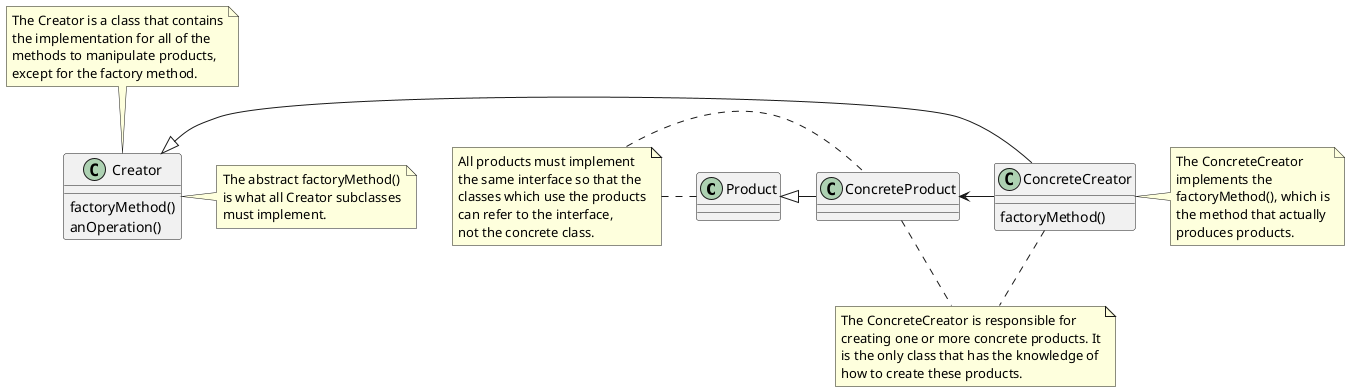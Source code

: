 @startuml
class Product
class Creator
class ConcreteProduct
class ConcreteCreator

Creator : factoryMethod()
Creator : anOperation()
ConcreteCreator : factoryMethod()

Creator <|– ConcreteCreator
Product <|– ConcreteProduct
ConcreteProduct <- ConcreteCreator

note top of Creator
The Creator is a class that contains
the implementation for all of the
methods to manipulate products,
except for the factory method.
end note

note right of Creator
The abstract factoryMethod()
is what all Creator subclasses
must implement.
end note

note right of ConcreteCreator
The ConcreteCreator
implements the
factoryMethod(), which is
the method that actually
produces products.
end note

note “The ConcreteCreator is responsible for\ncreating one or more concrete products. It\nis the only class that has the knowledge of\nhow to create these products.” as n1
ConcreteProduct .. n1
ConcreteCreator .. n1

note “All products must implement\nthe same interface so that the\nclasses which use the products\ncan refer to the interface,\nnot the concrete class.” as n2
n2 . ConcreteProduct
n2 . Product
@enduml